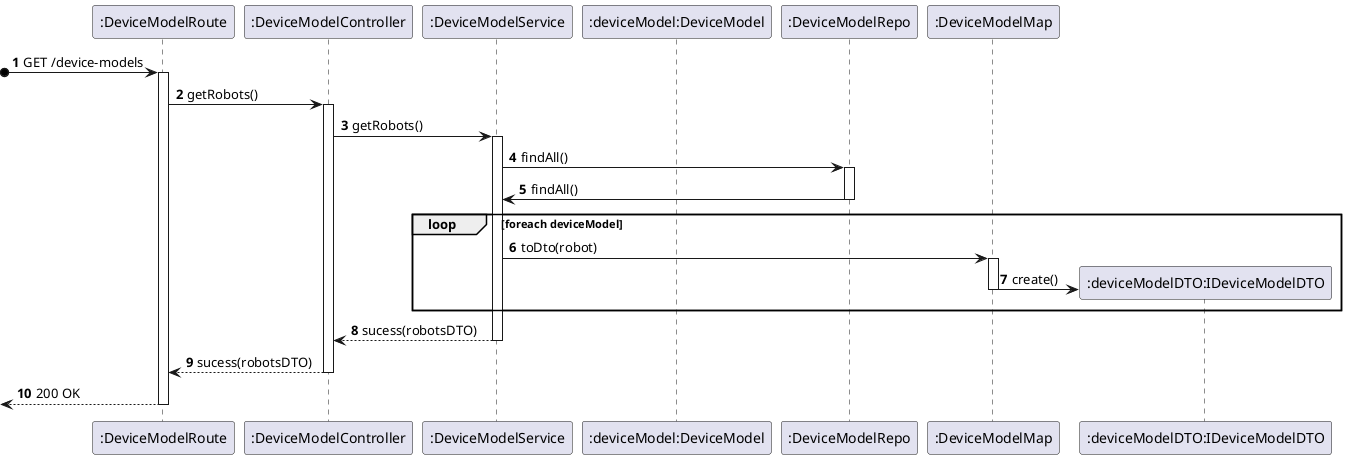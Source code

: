 @startuml process-view
autonumber
participant ROUTE as ":DeviceModelRoute"
participant CTRL as ":DeviceModelController"
participant SRV as ":DeviceModelService"
participant BUILD as ":deviceModel:DeviceModel"
participant REPO as ":DeviceModelRepo"
participant MAP as ":DeviceModelMap"
participant DTO as ":deviceModelDTO:IDeviceModelDTO"

?o-> ROUTE : GET /device-models
activate ROUTE

ROUTE -> CTRL : getRobots()
activate CTRL
CTRL -> SRV : getRobots()
activate SRV
SRV-> REPO : findAll()
activate REPO
REPO -> SRV : findAll()
deactivate REPO
  loop foreach deviceModel
    SRV -> MAP : toDto(robot)
    activate MAP
    MAP -> DTO** : create()
    deactivate MAP
  end
SRV --> CTRL : sucess(robotsDTO)
deactivate SRV
CTRL --> ROUTE : sucess(robotsDTO)
deactivate CTRL
<-- ROUTE : 200 OK
deactivate ROUTE

@enduml
